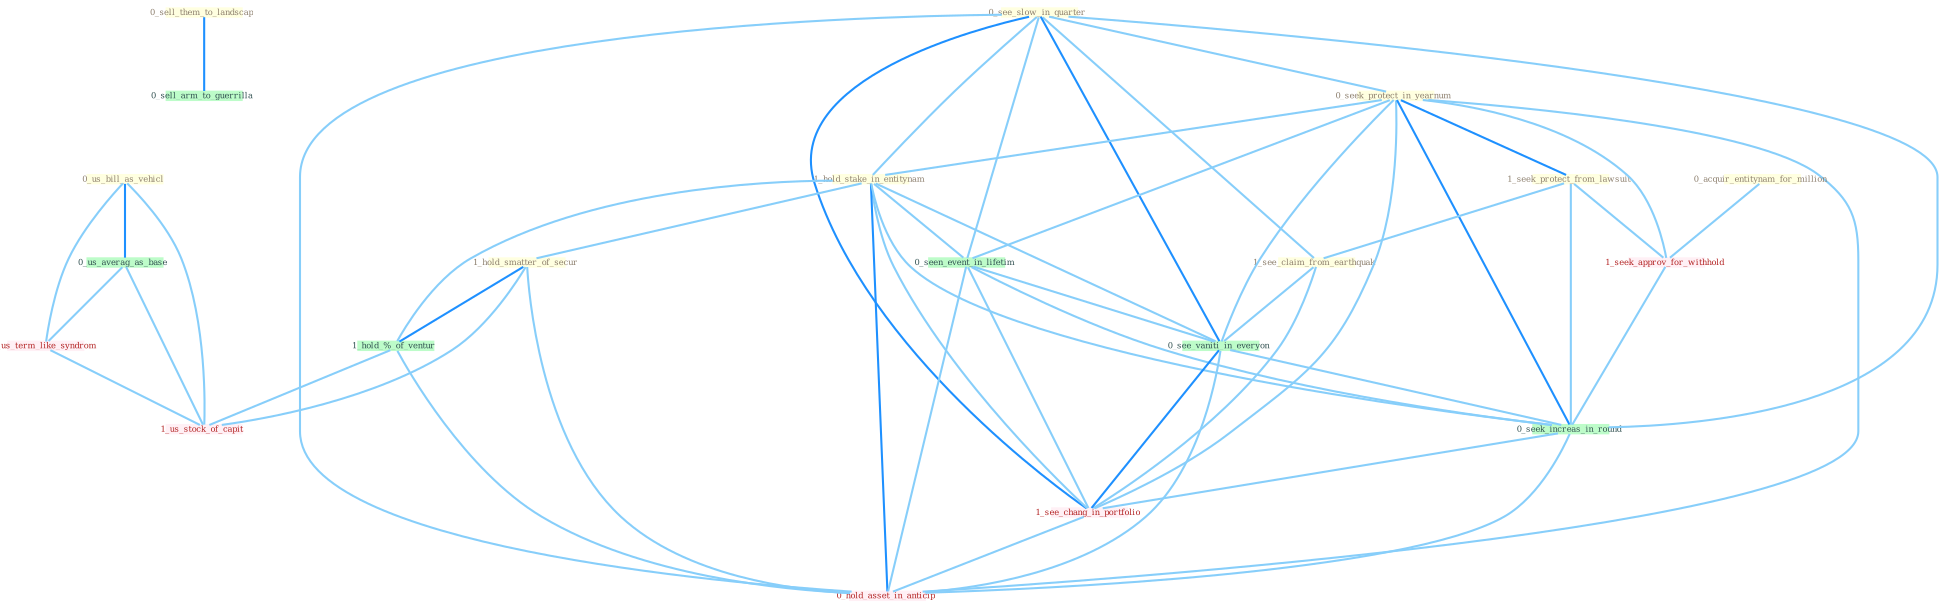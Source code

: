 Graph G{ 
    node
    [shape=polygon,style=filled,width=.5,height=.06,color="#BDFCC9",fixedsize=true,fontsize=4,
    fontcolor="#2f4f4f"];
    {node
    [color="#ffffe0", fontcolor="#8b7d6b"] "0_sell_them_to_landscap " "0_see_slow_in_quarter " "0_seek_protect_in_yearnum " "0_acquir_entitynam_for_million " "1_hold_stake_in_entitynam " "1_hold_smatter_of_secur " "1_seek_protect_from_lawsuit " "0_us_bill_as_vehicl " "1_see_claim_from_earthquak "}
{node [color="#fff0f5", fontcolor="#b22222"] "1_us_term_like_syndrom " "1_seek_approv_for_withhold " "1_us_stock_of_capit " "1_see_chang_in_portfolio " "0_hold_asset_in_anticip "}
edge [color="#B0E2FF"];

	"0_sell_them_to_landscap " -- "0_sell_arm_to_guerrilla " [w="2", color="#1e90ff" , len=0.8];
	"0_see_slow_in_quarter " -- "0_seek_protect_in_yearnum " [w="1", color="#87cefa" ];
	"0_see_slow_in_quarter " -- "1_hold_stake_in_entitynam " [w="1", color="#87cefa" ];
	"0_see_slow_in_quarter " -- "1_see_claim_from_earthquak " [w="1", color="#87cefa" ];
	"0_see_slow_in_quarter " -- "0_seen_event_in_lifetim " [w="1", color="#87cefa" ];
	"0_see_slow_in_quarter " -- "0_see_vaniti_in_everyon " [w="2", color="#1e90ff" , len=0.8];
	"0_see_slow_in_quarter " -- "0_seek_increas_in_round " [w="1", color="#87cefa" ];
	"0_see_slow_in_quarter " -- "1_see_chang_in_portfolio " [w="2", color="#1e90ff" , len=0.8];
	"0_see_slow_in_quarter " -- "0_hold_asset_in_anticip " [w="1", color="#87cefa" ];
	"0_seek_protect_in_yearnum " -- "1_hold_stake_in_entitynam " [w="1", color="#87cefa" ];
	"0_seek_protect_in_yearnum " -- "1_seek_protect_from_lawsuit " [w="2", color="#1e90ff" , len=0.8];
	"0_seek_protect_in_yearnum " -- "0_seen_event_in_lifetim " [w="1", color="#87cefa" ];
	"0_seek_protect_in_yearnum " -- "1_seek_approv_for_withhold " [w="1", color="#87cefa" ];
	"0_seek_protect_in_yearnum " -- "0_see_vaniti_in_everyon " [w="1", color="#87cefa" ];
	"0_seek_protect_in_yearnum " -- "0_seek_increas_in_round " [w="2", color="#1e90ff" , len=0.8];
	"0_seek_protect_in_yearnum " -- "1_see_chang_in_portfolio " [w="1", color="#87cefa" ];
	"0_seek_protect_in_yearnum " -- "0_hold_asset_in_anticip " [w="1", color="#87cefa" ];
	"0_acquir_entitynam_for_million " -- "1_seek_approv_for_withhold " [w="1", color="#87cefa" ];
	"1_hold_stake_in_entitynam " -- "1_hold_smatter_of_secur " [w="1", color="#87cefa" ];
	"1_hold_stake_in_entitynam " -- "0_seen_event_in_lifetim " [w="1", color="#87cefa" ];
	"1_hold_stake_in_entitynam " -- "1_hold_%_of_ventur " [w="1", color="#87cefa" ];
	"1_hold_stake_in_entitynam " -- "0_see_vaniti_in_everyon " [w="1", color="#87cefa" ];
	"1_hold_stake_in_entitynam " -- "0_seek_increas_in_round " [w="1", color="#87cefa" ];
	"1_hold_stake_in_entitynam " -- "1_see_chang_in_portfolio " [w="1", color="#87cefa" ];
	"1_hold_stake_in_entitynam " -- "0_hold_asset_in_anticip " [w="2", color="#1e90ff" , len=0.8];
	"1_hold_smatter_of_secur " -- "1_hold_%_of_ventur " [w="2", color="#1e90ff" , len=0.8];
	"1_hold_smatter_of_secur " -- "1_us_stock_of_capit " [w="1", color="#87cefa" ];
	"1_hold_smatter_of_secur " -- "0_hold_asset_in_anticip " [w="1", color="#87cefa" ];
	"1_seek_protect_from_lawsuit " -- "1_see_claim_from_earthquak " [w="1", color="#87cefa" ];
	"1_seek_protect_from_lawsuit " -- "1_seek_approv_for_withhold " [w="1", color="#87cefa" ];
	"1_seek_protect_from_lawsuit " -- "0_seek_increas_in_round " [w="1", color="#87cefa" ];
	"0_us_bill_as_vehicl " -- "0_us_averag_as_base " [w="2", color="#1e90ff" , len=0.8];
	"0_us_bill_as_vehicl " -- "1_us_term_like_syndrom " [w="1", color="#87cefa" ];
	"0_us_bill_as_vehicl " -- "1_us_stock_of_capit " [w="1", color="#87cefa" ];
	"1_see_claim_from_earthquak " -- "0_see_vaniti_in_everyon " [w="1", color="#87cefa" ];
	"1_see_claim_from_earthquak " -- "1_see_chang_in_portfolio " [w="1", color="#87cefa" ];
	"0_seen_event_in_lifetim " -- "0_see_vaniti_in_everyon " [w="1", color="#87cefa" ];
	"0_seen_event_in_lifetim " -- "0_seek_increas_in_round " [w="1", color="#87cefa" ];
	"0_seen_event_in_lifetim " -- "1_see_chang_in_portfolio " [w="1", color="#87cefa" ];
	"0_seen_event_in_lifetim " -- "0_hold_asset_in_anticip " [w="1", color="#87cefa" ];
	"0_us_averag_as_base " -- "1_us_term_like_syndrom " [w="1", color="#87cefa" ];
	"0_us_averag_as_base " -- "1_us_stock_of_capit " [w="1", color="#87cefa" ];
	"1_us_term_like_syndrom " -- "1_us_stock_of_capit " [w="1", color="#87cefa" ];
	"1_seek_approv_for_withhold " -- "0_seek_increas_in_round " [w="1", color="#87cefa" ];
	"1_hold_%_of_ventur " -- "1_us_stock_of_capit " [w="1", color="#87cefa" ];
	"1_hold_%_of_ventur " -- "0_hold_asset_in_anticip " [w="1", color="#87cefa" ];
	"0_see_vaniti_in_everyon " -- "0_seek_increas_in_round " [w="1", color="#87cefa" ];
	"0_see_vaniti_in_everyon " -- "1_see_chang_in_portfolio " [w="2", color="#1e90ff" , len=0.8];
	"0_see_vaniti_in_everyon " -- "0_hold_asset_in_anticip " [w="1", color="#87cefa" ];
	"0_seek_increas_in_round " -- "1_see_chang_in_portfolio " [w="1", color="#87cefa" ];
	"0_seek_increas_in_round " -- "0_hold_asset_in_anticip " [w="1", color="#87cefa" ];
	"1_see_chang_in_portfolio " -- "0_hold_asset_in_anticip " [w="1", color="#87cefa" ];
}